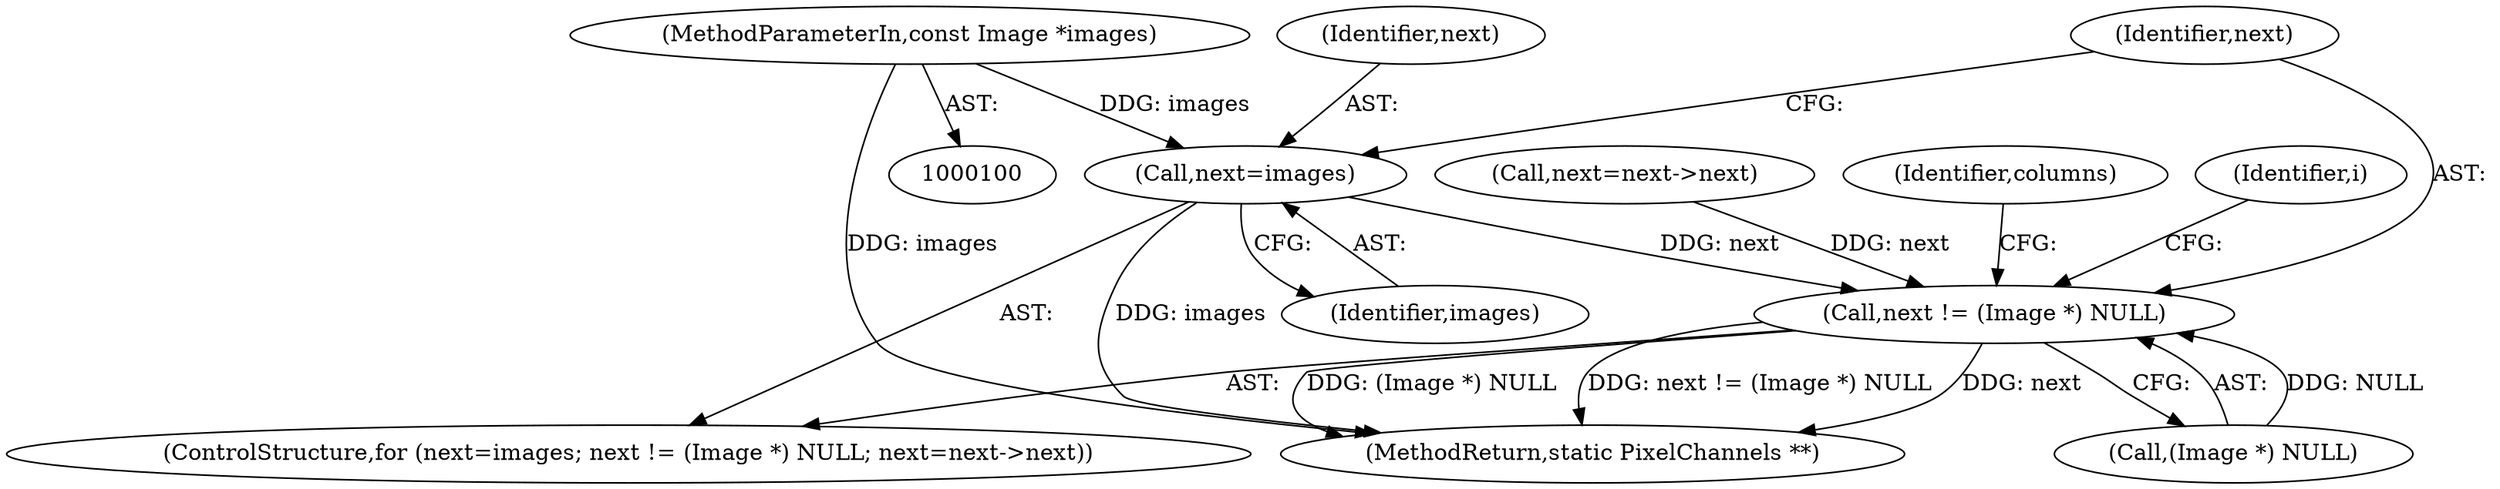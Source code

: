 digraph "0_ImageMagick6_a906fe9298bf89e01d5272023db687935068849a@pointer" {
"1000149" [label="(Call,next=images)"];
"1000101" [label="(MethodParameterIn,const Image *images)"];
"1000152" [label="(Call,next != (Image *) NULL)"];
"1000150" [label="(Identifier,next)"];
"1000157" [label="(Call,next=next->next)"];
"1000101" [label="(MethodParameterIn,const Image *images)"];
"1000154" [label="(Call,(Image *) NULL)"];
"1000163" [label="(Identifier,columns)"];
"1000148" [label="(ControlStructure,for (next=images; next != (Image *) NULL; next=next->next))"];
"1000171" [label="(Identifier,i)"];
"1000152" [label="(Call,next != (Image *) NULL)"];
"1000240" [label="(MethodReturn,static PixelChannels **)"];
"1000149" [label="(Call,next=images)"];
"1000151" [label="(Identifier,images)"];
"1000153" [label="(Identifier,next)"];
"1000149" -> "1000148"  [label="AST: "];
"1000149" -> "1000151"  [label="CFG: "];
"1000150" -> "1000149"  [label="AST: "];
"1000151" -> "1000149"  [label="AST: "];
"1000153" -> "1000149"  [label="CFG: "];
"1000149" -> "1000240"  [label="DDG: images"];
"1000101" -> "1000149"  [label="DDG: images"];
"1000149" -> "1000152"  [label="DDG: next"];
"1000101" -> "1000100"  [label="AST: "];
"1000101" -> "1000240"  [label="DDG: images"];
"1000152" -> "1000148"  [label="AST: "];
"1000152" -> "1000154"  [label="CFG: "];
"1000153" -> "1000152"  [label="AST: "];
"1000154" -> "1000152"  [label="AST: "];
"1000163" -> "1000152"  [label="CFG: "];
"1000171" -> "1000152"  [label="CFG: "];
"1000152" -> "1000240"  [label="DDG: next"];
"1000152" -> "1000240"  [label="DDG: (Image *) NULL"];
"1000152" -> "1000240"  [label="DDG: next != (Image *) NULL"];
"1000157" -> "1000152"  [label="DDG: next"];
"1000154" -> "1000152"  [label="DDG: NULL"];
}

